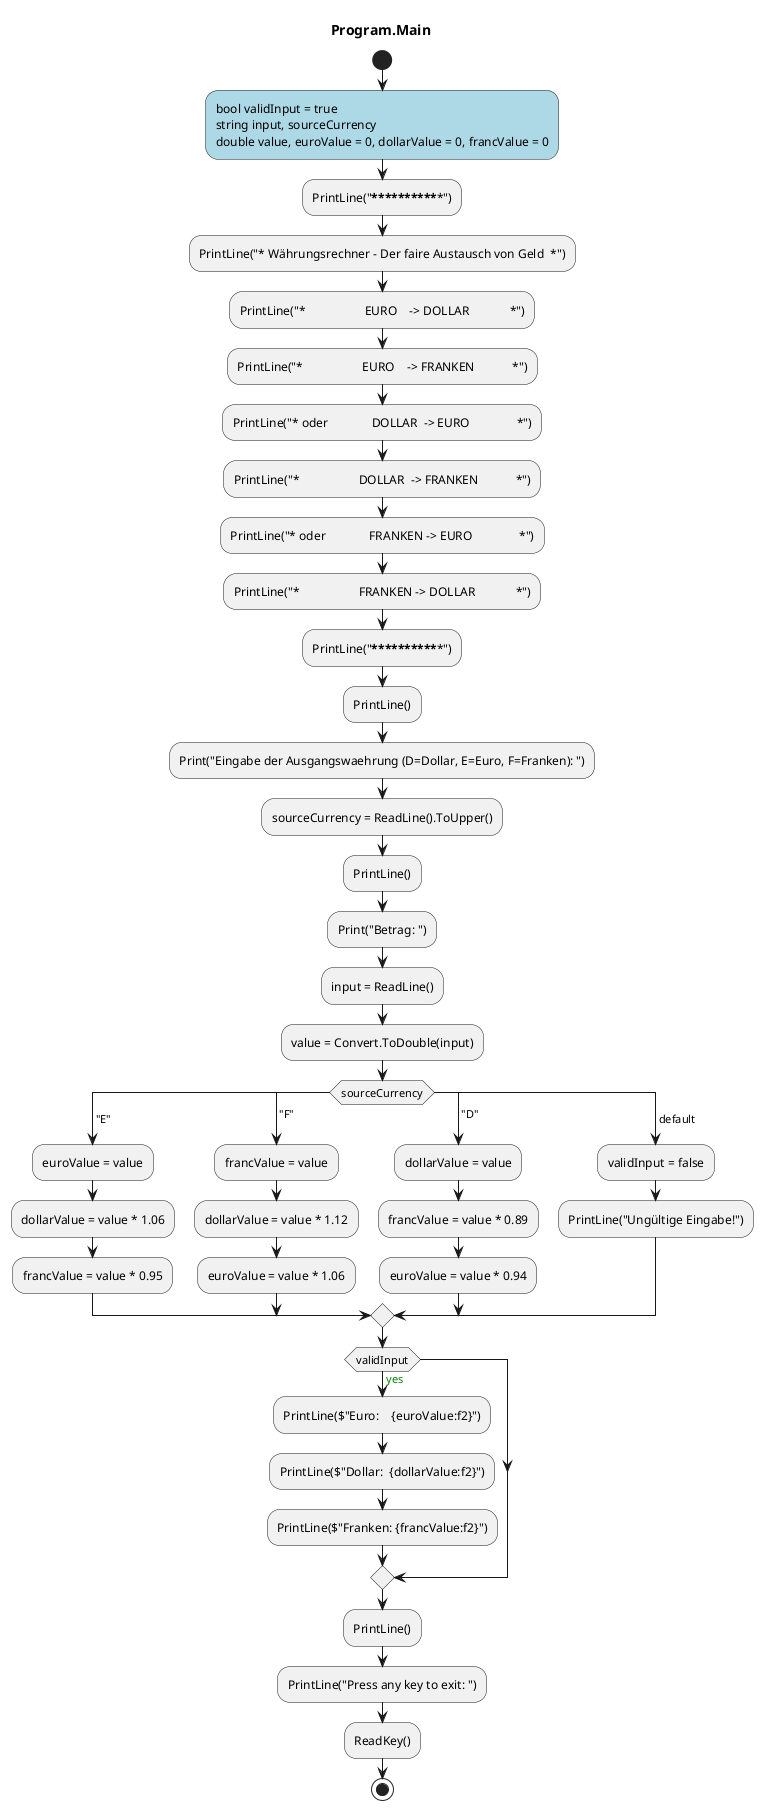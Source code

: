 @startuml Program.Main
title Program.Main
start
#LightBlue:bool validInput = true
string input, sourceCurrency
double value, euroValue = 0, dollarValue = 0, francValue = 0;
:PrintLine("***************************************************");
:PrintLine("* Währungsrechner - Der faire Austausch von Geld  *");
:PrintLine("*                   EURO    -> DOLLAR             *");
:PrintLine("*                   EURO    -> FRANKEN            *");
:PrintLine("* oder              DOLLAR  -> EURO               *");
:PrintLine("*                   DOLLAR  -> FRANKEN            *");
:PrintLine("* oder              FRANKEN -> EURO               *");
:PrintLine("*                   FRANKEN -> DOLLAR             *");
:PrintLine("***************************************************");
:PrintLine();
:Print("Eingabe der Ausgangswaehrung (D=Dollar, E=Euro, F=Franken): ");
:sourceCurrency = ReadLine().ToUpper();
:PrintLine();
:Print("Betrag: ");
:input = ReadLine();
:value = Convert.ToDouble(input);
switch (sourceCurrency)
  case( "E" )
  :euroValue = value;
  :dollarValue = value * 1.06;
  :francValue = value * 0.95;
  case( "F" )
  :francValue = value;
  :dollarValue = value * 1.12;
  :euroValue = value * 1.06;
  case( "D" )
  :dollarValue = value;
  :francValue = value * 0.89;
  :euroValue = value * 0.94;
  case ( default )
  :validInput = false;
  :PrintLine("Ungültige Eingabe!");
endswitch
if (validInput) then (<color:green>yes)
    :PrintLine($"Euro:    {euroValue:f2}");
    :PrintLine($"Dollar:  {dollarValue:f2}");
    :PrintLine($"Franken: {francValue:f2}");
endif
:PrintLine();
:PrintLine("Press any key to exit: ");
:ReadKey();
stop
@enduml
